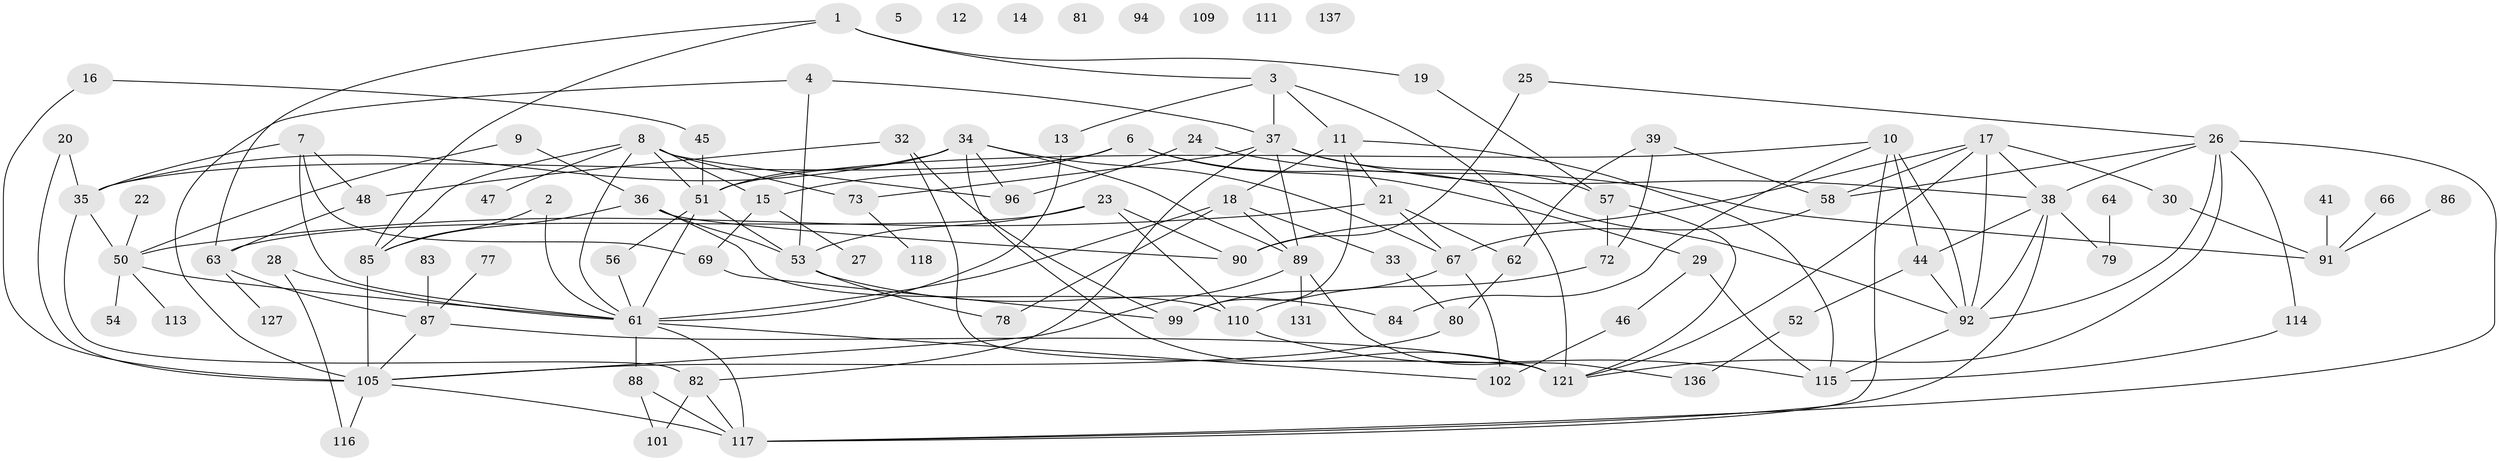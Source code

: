 // original degree distribution, {4: 0.20714285714285716, 2: 0.19285714285714287, 0: 0.05714285714285714, 1: 0.15, 6: 0.03571428571428571, 3: 0.25, 5: 0.07857142857142857, 8: 0.007142857142857143, 7: 0.02142857142857143}
// Generated by graph-tools (version 1.1) at 2025/41/03/06/25 10:41:23]
// undirected, 97 vertices, 159 edges
graph export_dot {
graph [start="1"]
  node [color=gray90,style=filled];
  1;
  2;
  3 [super="+65"];
  4 [super="+74"];
  5;
  6 [super="+112"];
  7 [super="+76"];
  8 [super="+55"];
  9;
  10 [super="+125"];
  11 [super="+100"];
  12;
  13;
  14;
  15 [super="+130"];
  16;
  17 [super="+103"];
  18 [super="+107"];
  19 [super="+31"];
  20 [super="+40"];
  21;
  22;
  23 [super="+134"];
  24;
  25 [super="+133"];
  26 [super="+42"];
  27;
  28 [super="+43"];
  29 [super="+97"];
  30;
  32 [super="+108"];
  33;
  34 [super="+49"];
  35 [super="+139"];
  36;
  37 [super="+120"];
  38 [super="+59"];
  39 [super="+75"];
  41;
  44;
  45 [super="+60"];
  46;
  47;
  48;
  50 [super="+70"];
  51 [super="+132"];
  52;
  53 [super="+68"];
  54;
  56;
  57 [super="+71"];
  58;
  61 [super="+104"];
  62 [super="+140"];
  63 [super="+129"];
  64;
  66;
  67 [super="+93"];
  69;
  72;
  73 [super="+119"];
  77;
  78;
  79;
  80;
  81;
  82;
  83;
  84 [super="+95"];
  85 [super="+124"];
  86;
  87 [super="+98"];
  88;
  89 [super="+123"];
  90;
  91 [super="+126"];
  92 [super="+106"];
  94;
  96;
  99;
  101;
  102 [super="+138"];
  105 [super="+122"];
  109;
  110 [super="+135"];
  111;
  113;
  114;
  115;
  116;
  117 [super="+128"];
  118;
  121;
  127;
  131;
  136;
  137;
  1 -- 3;
  1 -- 19;
  1 -- 85;
  1 -- 63;
  2 -- 85;
  2 -- 61;
  3 -- 13;
  3 -- 121;
  3 -- 37;
  3 -- 11;
  4 -- 37;
  4 -- 105;
  4 -- 53;
  6 -- 35;
  6 -- 15;
  6 -- 29;
  6 -- 92;
  7 -- 35;
  7 -- 48;
  7 -- 69;
  7 -- 61;
  8 -- 47;
  8 -- 73;
  8 -- 85;
  8 -- 96;
  8 -- 61;
  8 -- 51;
  8 -- 15;
  9 -- 36;
  9 -- 50;
  10 -- 44;
  10 -- 51;
  10 -- 92 [weight=2];
  10 -- 117;
  10 -- 84;
  11 -- 21;
  11 -- 99;
  11 -- 115;
  11 -- 18;
  13 -- 61;
  15 -- 27;
  15 -- 69;
  16 -- 45;
  16 -- 105;
  17 -- 38;
  17 -- 92;
  17 -- 90;
  17 -- 121;
  17 -- 58;
  17 -- 30;
  18 -- 33;
  18 -- 89;
  18 -- 61;
  18 -- 78;
  19 -- 57;
  20 -- 35;
  20 -- 105;
  21 -- 67;
  21 -- 50;
  21 -- 62;
  22 -- 50;
  23 -- 90;
  23 -- 63;
  23 -- 110;
  23 -- 53;
  24 -- 91;
  24 -- 96;
  25 -- 26;
  25 -- 90;
  26 -- 92;
  26 -- 117;
  26 -- 114;
  26 -- 58;
  26 -- 121;
  26 -- 38;
  28 -- 61;
  28 -- 116;
  29 -- 46;
  29 -- 115;
  30 -- 91;
  32 -- 48;
  32 -- 121;
  32 -- 99;
  33 -- 80;
  34 -- 51;
  34 -- 67;
  34 -- 89;
  34 -- 96;
  34 -- 35 [weight=2];
  34 -- 121;
  35 -- 82;
  35 -- 50;
  36 -- 90;
  36 -- 110;
  36 -- 53;
  36 -- 85;
  37 -- 73;
  37 -- 82;
  37 -- 38;
  37 -- 57;
  37 -- 89;
  38 -- 79;
  38 -- 92;
  38 -- 44;
  38 -- 117;
  39 -- 58;
  39 -- 72;
  39 -- 62;
  41 -- 91;
  44 -- 52;
  44 -- 92;
  45 -- 51;
  46 -- 102;
  48 -- 63;
  50 -- 113;
  50 -- 54;
  50 -- 61;
  51 -- 56;
  51 -- 61;
  51 -- 53;
  52 -- 136;
  53 -- 78;
  53 -- 84;
  56 -- 61;
  57 -- 121;
  57 -- 72;
  58 -- 67;
  61 -- 88 [weight=2];
  61 -- 117;
  61 -- 102;
  62 -- 80;
  63 -- 87;
  63 -- 127;
  64 -- 79;
  66 -- 91;
  67 -- 99;
  67 -- 102;
  69 -- 99;
  72 -- 110;
  73 -- 118;
  77 -- 87;
  80 -- 105;
  82 -- 101;
  82 -- 117;
  83 -- 87;
  85 -- 105;
  86 -- 91;
  87 -- 105;
  87 -- 121;
  88 -- 101;
  88 -- 117;
  89 -- 131;
  89 -- 136;
  89 -- 105;
  92 -- 115;
  105 -- 116;
  105 -- 117;
  110 -- 115;
  114 -- 115;
}
